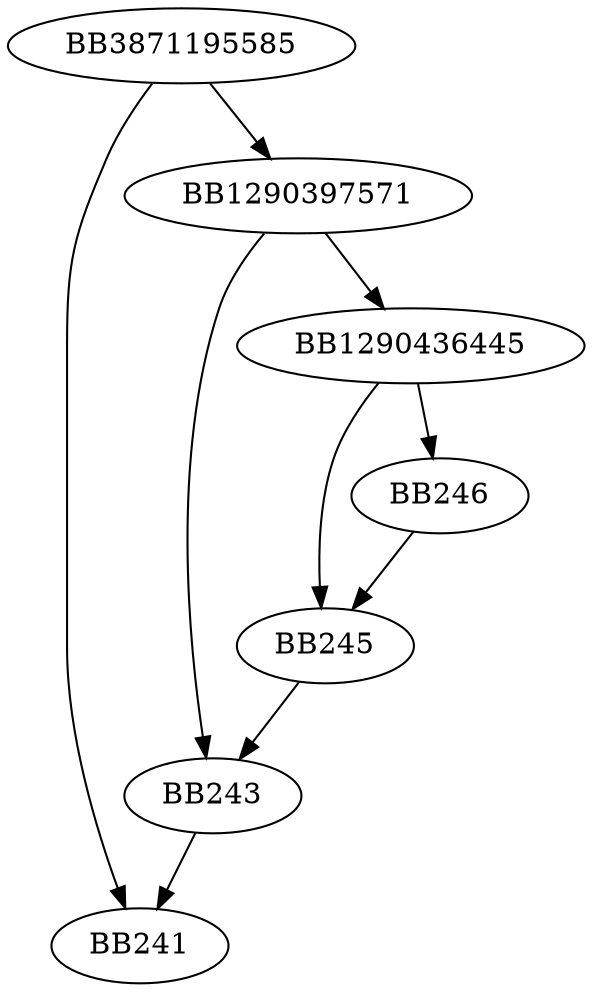 digraph G{
	BB3871195585->BB241;
	BB3871195585->BB1290397571;
	BB1290397571->BB243;
	BB1290397571->BB1290436445;
	BB1290436445->BB245;
	BB1290436445->BB246;
	BB246->BB245;
	BB245->BB243;
	BB243->BB241;
}
